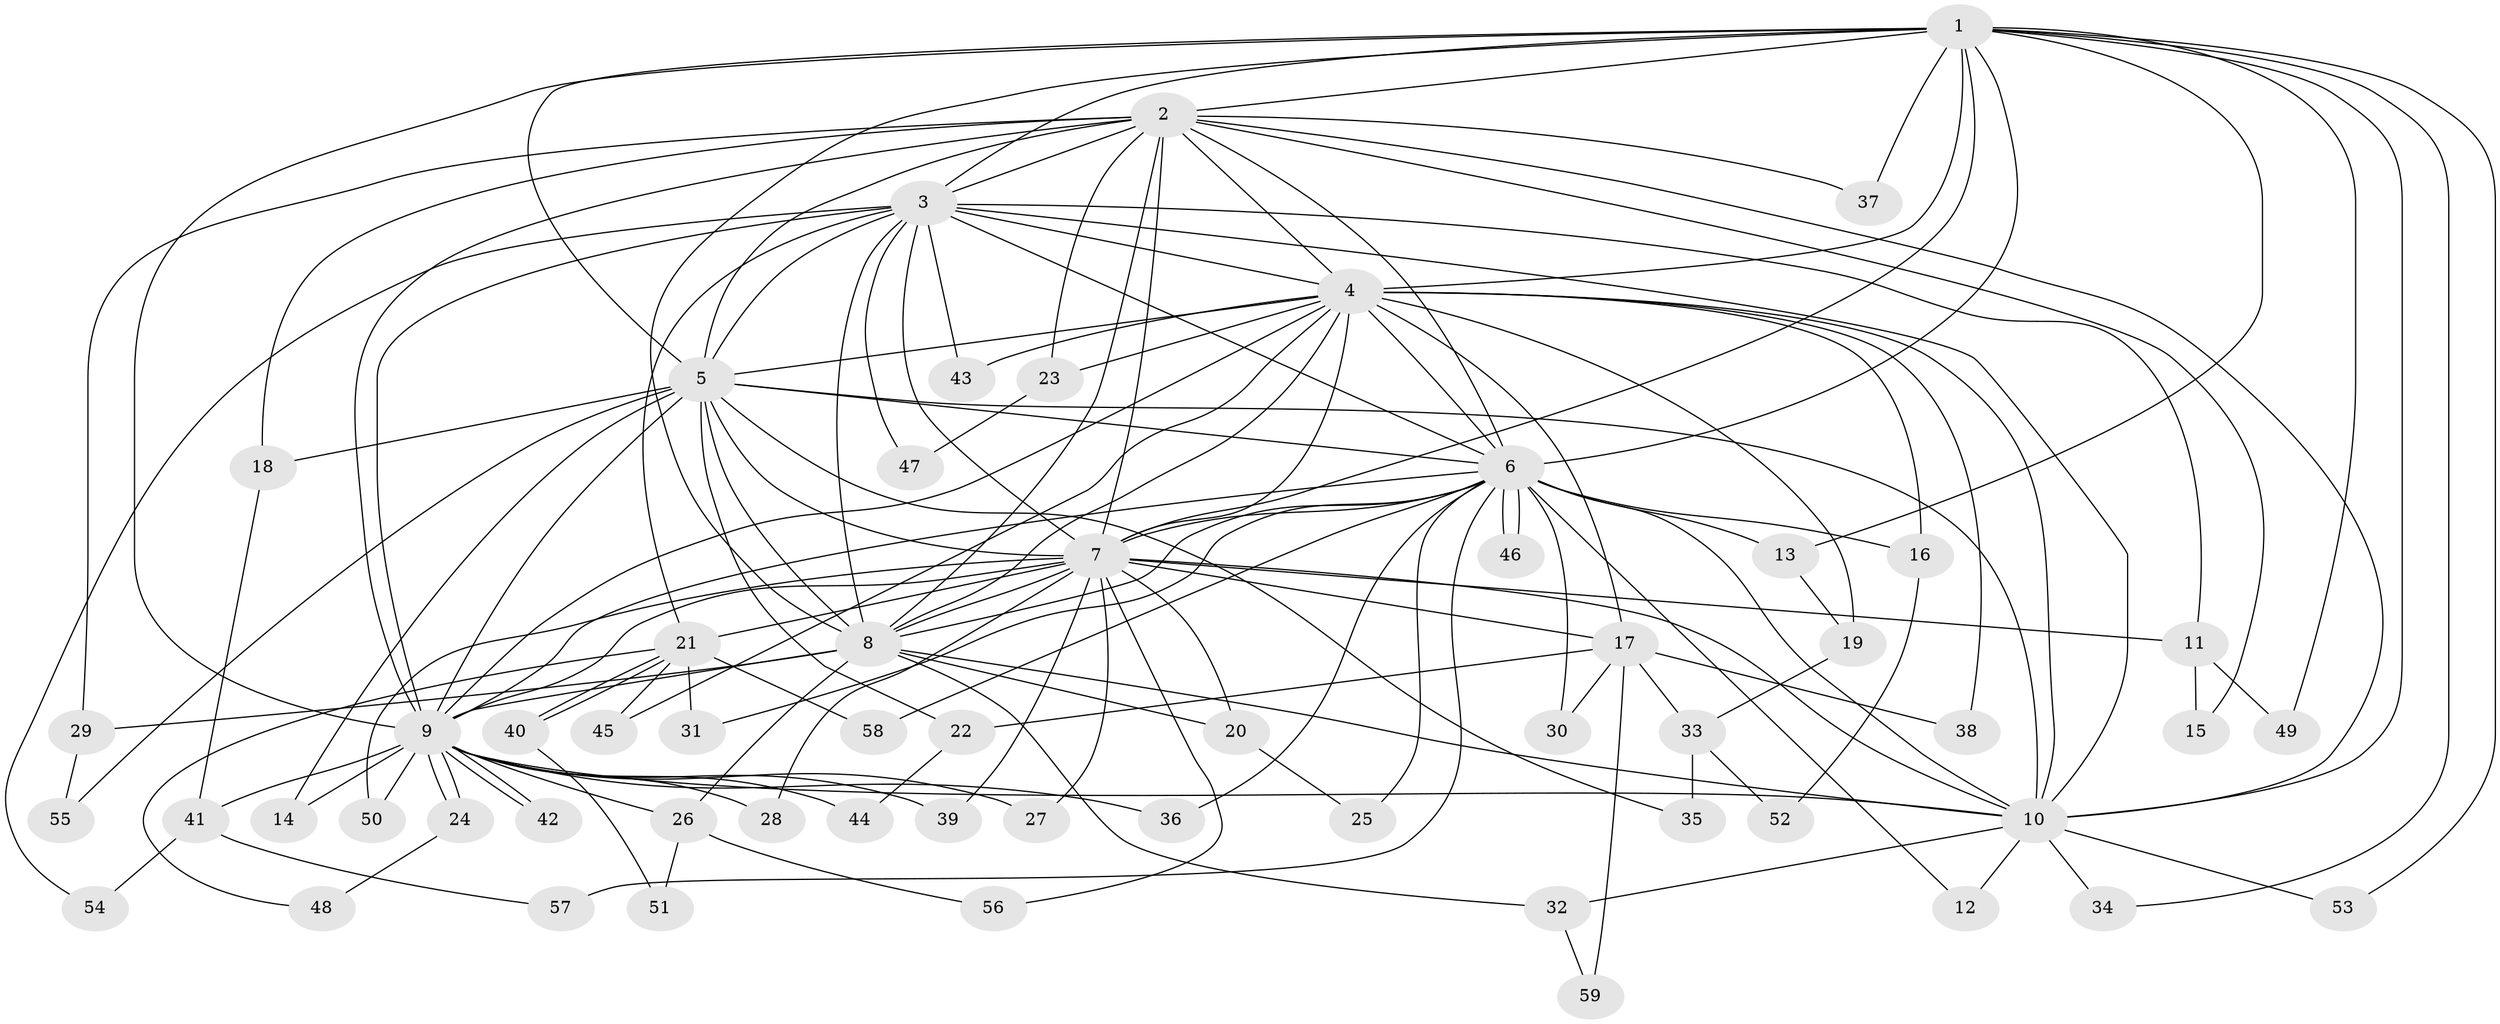 // coarse degree distribution, {8: 0.15, 7: 0.05, 9: 0.1, 13: 0.05, 15: 0.05, 4: 0.15, 6: 0.05, 5: 0.1, 2: 0.15, 3: 0.1, 1: 0.05}
// Generated by graph-tools (version 1.1) at 2025/49/03/04/25 22:49:21]
// undirected, 59 vertices, 143 edges
graph export_dot {
  node [color=gray90,style=filled];
  1;
  2;
  3;
  4;
  5;
  6;
  7;
  8;
  9;
  10;
  11;
  12;
  13;
  14;
  15;
  16;
  17;
  18;
  19;
  20;
  21;
  22;
  23;
  24;
  25;
  26;
  27;
  28;
  29;
  30;
  31;
  32;
  33;
  34;
  35;
  36;
  37;
  38;
  39;
  40;
  41;
  42;
  43;
  44;
  45;
  46;
  47;
  48;
  49;
  50;
  51;
  52;
  53;
  54;
  55;
  56;
  57;
  58;
  59;
  1 -- 2;
  1 -- 3;
  1 -- 4;
  1 -- 5;
  1 -- 6;
  1 -- 7;
  1 -- 8;
  1 -- 9;
  1 -- 10;
  1 -- 13;
  1 -- 34;
  1 -- 37;
  1 -- 49;
  1 -- 53;
  2 -- 3;
  2 -- 4;
  2 -- 5;
  2 -- 6;
  2 -- 7;
  2 -- 8;
  2 -- 9;
  2 -- 10;
  2 -- 15;
  2 -- 18;
  2 -- 23;
  2 -- 29;
  2 -- 37;
  3 -- 4;
  3 -- 5;
  3 -- 6;
  3 -- 7;
  3 -- 8;
  3 -- 9;
  3 -- 10;
  3 -- 11;
  3 -- 21;
  3 -- 43;
  3 -- 47;
  3 -- 54;
  4 -- 5;
  4 -- 6;
  4 -- 7;
  4 -- 8;
  4 -- 9;
  4 -- 10;
  4 -- 16;
  4 -- 17;
  4 -- 19;
  4 -- 23;
  4 -- 38;
  4 -- 43;
  4 -- 45;
  5 -- 6;
  5 -- 7;
  5 -- 8;
  5 -- 9;
  5 -- 10;
  5 -- 14;
  5 -- 18;
  5 -- 22;
  5 -- 35;
  5 -- 55;
  6 -- 7;
  6 -- 8;
  6 -- 9;
  6 -- 10;
  6 -- 12;
  6 -- 13;
  6 -- 16;
  6 -- 25;
  6 -- 30;
  6 -- 31;
  6 -- 36;
  6 -- 46;
  6 -- 46;
  6 -- 57;
  6 -- 58;
  7 -- 8;
  7 -- 9;
  7 -- 10;
  7 -- 11;
  7 -- 17;
  7 -- 20;
  7 -- 21;
  7 -- 27;
  7 -- 28;
  7 -- 39;
  7 -- 50;
  7 -- 56;
  8 -- 9;
  8 -- 10;
  8 -- 20;
  8 -- 26;
  8 -- 29;
  8 -- 32;
  9 -- 10;
  9 -- 14;
  9 -- 24;
  9 -- 24;
  9 -- 26;
  9 -- 27;
  9 -- 28;
  9 -- 36;
  9 -- 39;
  9 -- 41;
  9 -- 42;
  9 -- 42;
  9 -- 44;
  9 -- 50;
  10 -- 12;
  10 -- 32;
  10 -- 34;
  10 -- 53;
  11 -- 15;
  11 -- 49;
  13 -- 19;
  16 -- 52;
  17 -- 22;
  17 -- 30;
  17 -- 33;
  17 -- 38;
  17 -- 59;
  18 -- 41;
  19 -- 33;
  20 -- 25;
  21 -- 31;
  21 -- 40;
  21 -- 40;
  21 -- 45;
  21 -- 48;
  21 -- 58;
  22 -- 44;
  23 -- 47;
  24 -- 48;
  26 -- 51;
  26 -- 56;
  29 -- 55;
  32 -- 59;
  33 -- 35;
  33 -- 52;
  40 -- 51;
  41 -- 54;
  41 -- 57;
}

